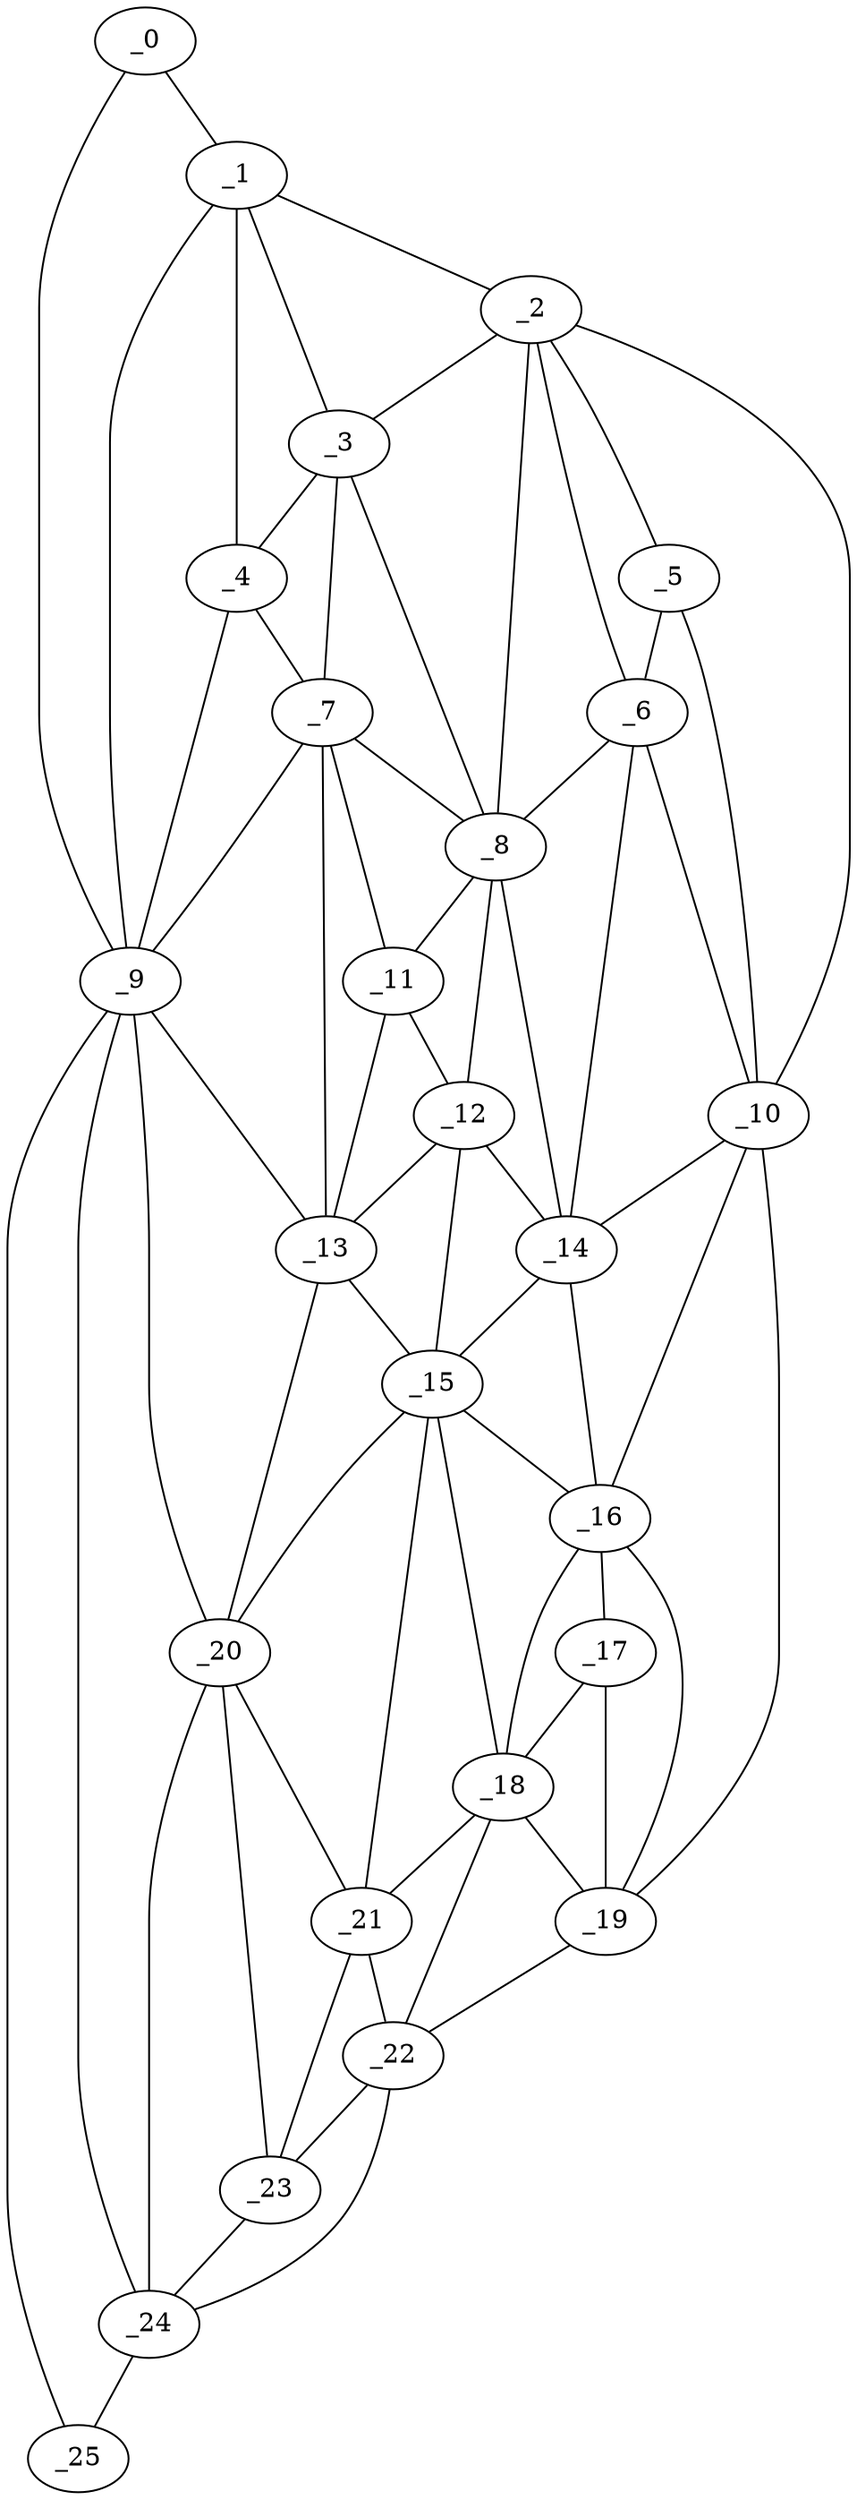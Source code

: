 graph "obj18__345.gxl" {
	_0	 [x=12,
		y=18];
	_1	 [x=16,
		y=31];
	_0 -- _1	 [valence=1];
	_9	 [x=60,
		y=16];
	_0 -- _9	 [valence=1];
	_2	 [x=45,
		y=89];
	_1 -- _2	 [valence=1];
	_3	 [x=46,
		y=75];
	_1 -- _3	 [valence=2];
	_4	 [x=48,
		y=66];
	_1 -- _4	 [valence=2];
	_1 -- _9	 [valence=1];
	_2 -- _3	 [valence=1];
	_5	 [x=48,
		y=92];
	_2 -- _5	 [valence=1];
	_6	 [x=53,
		y=92];
	_2 -- _6	 [valence=2];
	_8	 [x=58,
		y=77];
	_2 -- _8	 [valence=2];
	_10	 [x=60,
		y=105];
	_2 -- _10	 [valence=1];
	_3 -- _4	 [valence=2];
	_7	 [x=55,
		y=67];
	_3 -- _7	 [valence=2];
	_3 -- _8	 [valence=2];
	_4 -- _7	 [valence=2];
	_4 -- _9	 [valence=2];
	_5 -- _6	 [valence=2];
	_5 -- _10	 [valence=2];
	_6 -- _8	 [valence=1];
	_6 -- _10	 [valence=2];
	_14	 [x=69,
		y=85];
	_6 -- _14	 [valence=2];
	_7 -- _8	 [valence=1];
	_7 -- _9	 [valence=2];
	_11	 [x=64,
		y=73];
	_7 -- _11	 [valence=1];
	_13	 [x=69,
		y=69];
	_7 -- _13	 [valence=2];
	_8 -- _11	 [valence=1];
	_12	 [x=68,
		y=78];
	_8 -- _12	 [valence=2];
	_8 -- _14	 [valence=2];
	_9 -- _13	 [valence=1];
	_20	 [x=100,
		y=55];
	_9 -- _20	 [valence=2];
	_24	 [x=113,
		y=29];
	_9 -- _24	 [valence=1];
	_25	 [x=115,
		y=18];
	_9 -- _25	 [valence=1];
	_10 -- _14	 [valence=2];
	_16	 [x=82,
		y=92];
	_10 -- _16	 [valence=2];
	_19	 [x=95,
		y=89];
	_10 -- _19	 [valence=1];
	_11 -- _12	 [valence=2];
	_11 -- _13	 [valence=2];
	_12 -- _13	 [valence=1];
	_12 -- _14	 [valence=2];
	_15	 [x=80,
		y=70];
	_12 -- _15	 [valence=2];
	_13 -- _15	 [valence=2];
	_13 -- _20	 [valence=2];
	_14 -- _15	 [valence=2];
	_14 -- _16	 [valence=2];
	_15 -- _16	 [valence=1];
	_18	 [x=92,
		y=76];
	_15 -- _18	 [valence=1];
	_15 -- _20	 [valence=1];
	_21	 [x=102,
		y=65];
	_15 -- _21	 [valence=2];
	_17	 [x=91,
		y=88];
	_16 -- _17	 [valence=2];
	_16 -- _18	 [valence=2];
	_16 -- _19	 [valence=1];
	_17 -- _18	 [valence=1];
	_17 -- _19	 [valence=2];
	_18 -- _19	 [valence=2];
	_18 -- _21	 [valence=2];
	_22	 [x=104,
		y=75];
	_18 -- _22	 [valence=2];
	_19 -- _22	 [valence=1];
	_20 -- _21	 [valence=2];
	_23	 [x=105,
		y=58];
	_20 -- _23	 [valence=1];
	_20 -- _24	 [valence=2];
	_21 -- _22	 [valence=1];
	_21 -- _23	 [valence=2];
	_22 -- _23	 [valence=2];
	_22 -- _24	 [valence=1];
	_23 -- _24	 [valence=1];
	_24 -- _25	 [valence=1];
}
